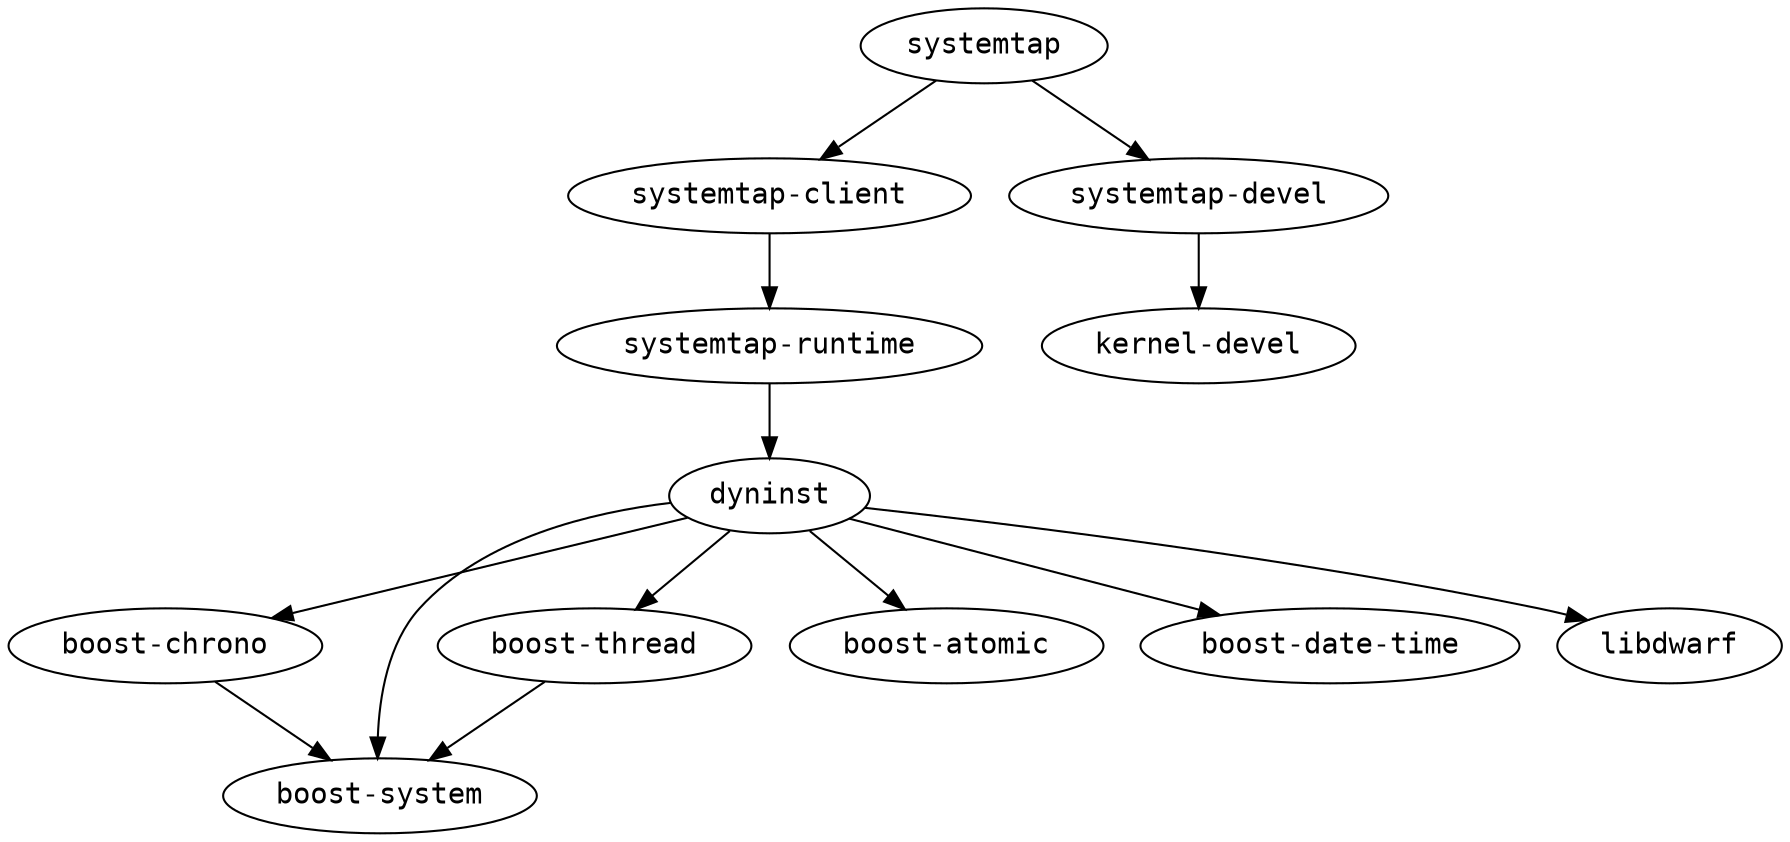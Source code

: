 strict digraph G {
node [fontname=monospace];
  "boost-chrono" -> "boost-system";
  "boost-thread" -> "boost-system";
  "dyninst" -> "boost-atomic";
  "dyninst" -> "boost-chrono";
  "dyninst" -> "boost-date-time";
  "dyninst" -> "boost-system";
  "dyninst" -> "boost-thread";
  "dyninst" -> "libdwarf";
  "systemtap-client" -> "systemtap-runtime";
  "systemtap-devel" -> "kernel-devel";
  "systemtap-runtime" -> "dyninst";
  "systemtap" -> "systemtap-client";
  "systemtap" -> "systemtap-devel";
}
